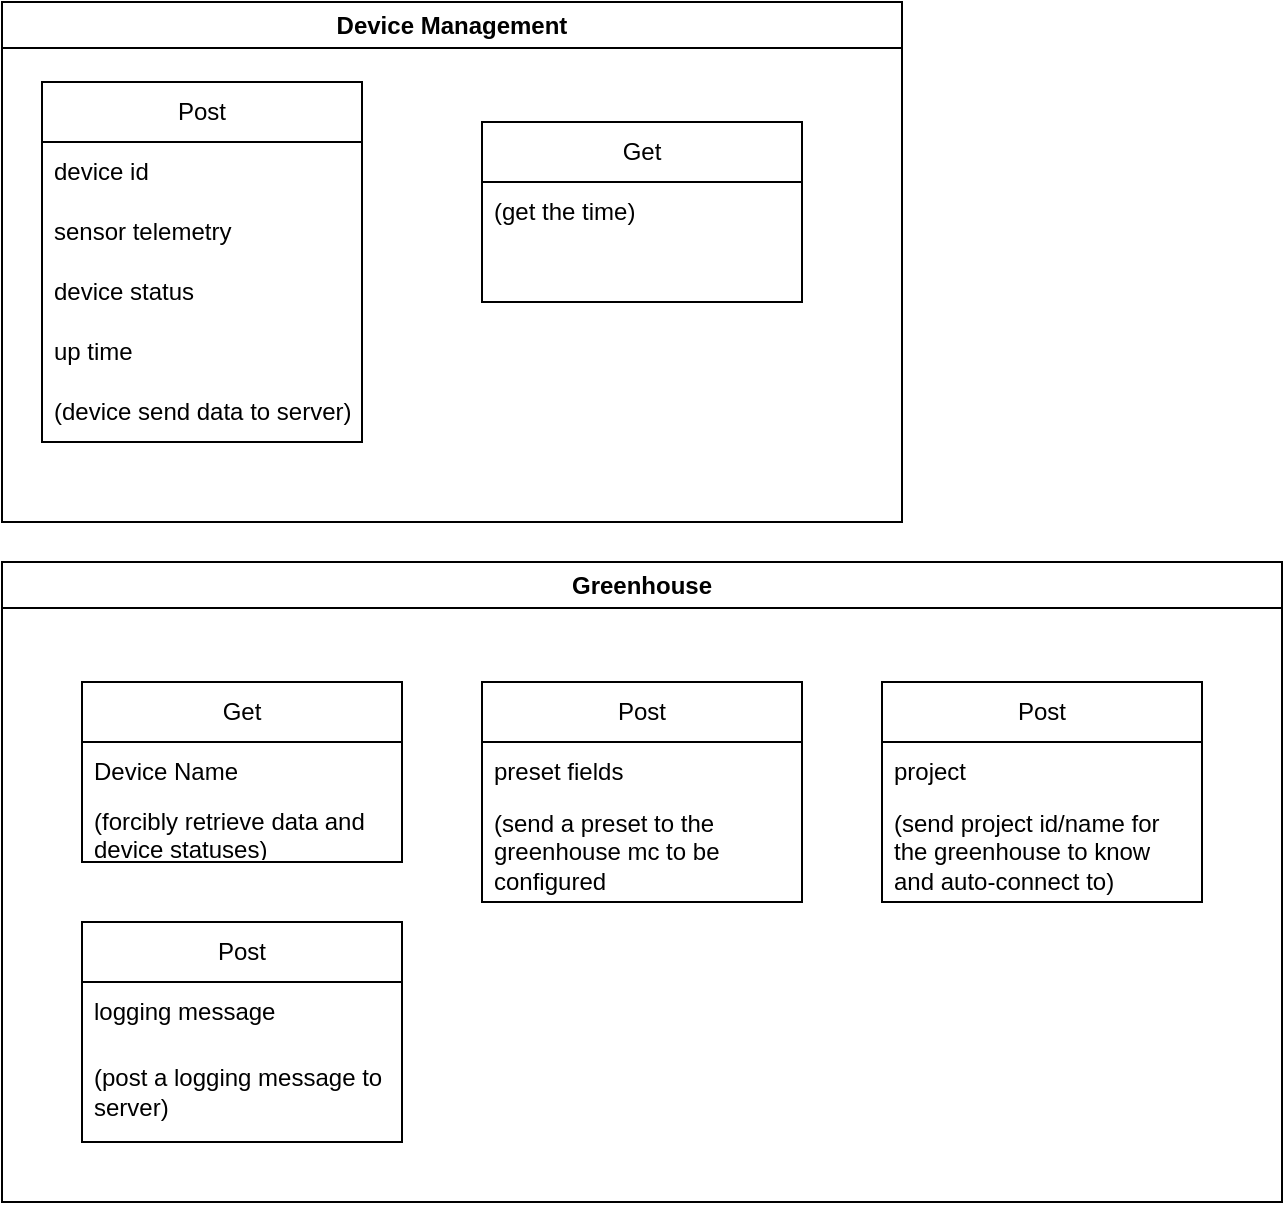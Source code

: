 <mxfile>
    <diagram name="Page-1" id="lcszpRlAlqd_44y9R2mu">
        <mxGraphModel dx="1060" dy="517" grid="1" gridSize="10" guides="1" tooltips="1" connect="1" arrows="1" fold="1" page="1" pageScale="1" pageWidth="700" pageHeight="700" math="0" shadow="0">
            <root>
                <mxCell id="0"/>
                <mxCell id="1" parent="0"/>
                <mxCell id="POZ5QmqxWhzpMztkmre2-1" value="Device Management" style="swimlane;whiteSpace=wrap;html=1;" parent="1" vertex="1">
                    <mxGeometry x="30" y="40" width="450" height="260" as="geometry"/>
                </mxCell>
                <mxCell id="POZ5QmqxWhzpMztkmre2-5" value="Get" style="swimlane;fontStyle=0;childLayout=stackLayout;horizontal=1;startSize=30;horizontalStack=0;resizeParent=1;resizeParentMax=0;resizeLast=0;collapsible=1;marginBottom=0;whiteSpace=wrap;html=1;" parent="POZ5QmqxWhzpMztkmre2-1" vertex="1">
                    <mxGeometry x="240" y="60" width="160" height="90" as="geometry"/>
                </mxCell>
                <mxCell id="POZ5QmqxWhzpMztkmre2-6" value="(get the time)" style="text;strokeColor=none;fillColor=none;align=left;verticalAlign=middle;spacingLeft=4;spacingRight=4;overflow=hidden;points=[[0,0.5],[1,0.5]];portConstraint=eastwest;rotatable=0;whiteSpace=wrap;html=1;" parent="POZ5QmqxWhzpMztkmre2-5" vertex="1">
                    <mxGeometry y="30" width="160" height="30" as="geometry"/>
                </mxCell>
                <mxCell id="POZ5QmqxWhzpMztkmre2-7" style="text;strokeColor=none;fillColor=none;align=left;verticalAlign=middle;spacingLeft=4;spacingRight=4;overflow=hidden;points=[[0,0.5],[1,0.5]];portConstraint=eastwest;rotatable=0;whiteSpace=wrap;html=1;" parent="POZ5QmqxWhzpMztkmre2-5" vertex="1">
                    <mxGeometry y="60" width="160" height="30" as="geometry"/>
                </mxCell>
                <mxCell id="POZ5QmqxWhzpMztkmre2-11" value="Post" style="swimlane;fontStyle=0;childLayout=stackLayout;horizontal=1;startSize=30;horizontalStack=0;resizeParent=1;resizeParentMax=0;resizeLast=0;collapsible=1;marginBottom=0;whiteSpace=wrap;html=1;" parent="POZ5QmqxWhzpMztkmre2-1" vertex="1">
                    <mxGeometry x="20" y="40" width="160" height="180" as="geometry"/>
                </mxCell>
                <mxCell id="POZ5QmqxWhzpMztkmre2-12" value="device id" style="text;strokeColor=none;fillColor=none;align=left;verticalAlign=middle;spacingLeft=4;spacingRight=4;overflow=hidden;points=[[0,0.5],[1,0.5]];portConstraint=eastwest;rotatable=0;whiteSpace=wrap;html=1;" parent="POZ5QmqxWhzpMztkmre2-11" vertex="1">
                    <mxGeometry y="30" width="160" height="30" as="geometry"/>
                </mxCell>
                <mxCell id="POZ5QmqxWhzpMztkmre2-13" value="sensor telemetry" style="text;strokeColor=none;fillColor=none;align=left;verticalAlign=middle;spacingLeft=4;spacingRight=4;overflow=hidden;points=[[0,0.5],[1,0.5]];portConstraint=eastwest;rotatable=0;whiteSpace=wrap;html=1;" parent="POZ5QmqxWhzpMztkmre2-11" vertex="1">
                    <mxGeometry y="60" width="160" height="30" as="geometry"/>
                </mxCell>
                <mxCell id="POZ5QmqxWhzpMztkmre2-14" value="device status" style="text;strokeColor=none;fillColor=none;align=left;verticalAlign=middle;spacingLeft=4;spacingRight=4;overflow=hidden;points=[[0,0.5],[1,0.5]];portConstraint=eastwest;rotatable=0;whiteSpace=wrap;html=1;" parent="POZ5QmqxWhzpMztkmre2-11" vertex="1">
                    <mxGeometry y="90" width="160" height="30" as="geometry"/>
                </mxCell>
                <mxCell id="POZ5QmqxWhzpMztkmre2-40" value="up time" style="text;strokeColor=none;fillColor=none;align=left;verticalAlign=middle;spacingLeft=4;spacingRight=4;overflow=hidden;points=[[0,0.5],[1,0.5]];portConstraint=eastwest;rotatable=0;whiteSpace=wrap;html=1;" parent="POZ5QmqxWhzpMztkmre2-11" vertex="1">
                    <mxGeometry y="120" width="160" height="30" as="geometry"/>
                </mxCell>
                <mxCell id="POZ5QmqxWhzpMztkmre2-15" value="(device send data to server)" style="text;strokeColor=none;fillColor=none;align=left;verticalAlign=middle;spacingLeft=4;spacingRight=4;overflow=hidden;points=[[0,0.5],[1,0.5]];portConstraint=eastwest;rotatable=0;whiteSpace=wrap;html=1;" parent="POZ5QmqxWhzpMztkmre2-11" vertex="1">
                    <mxGeometry y="150" width="160" height="30" as="geometry"/>
                </mxCell>
                <mxCell id="POZ5QmqxWhzpMztkmre2-19" value="Greenhouse" style="swimlane;whiteSpace=wrap;html=1;" parent="1" vertex="1">
                    <mxGeometry x="30" y="320" width="640" height="320" as="geometry"/>
                </mxCell>
                <mxCell id="POZ5QmqxWhzpMztkmre2-20" value="Get" style="swimlane;fontStyle=0;childLayout=stackLayout;horizontal=1;startSize=30;horizontalStack=0;resizeParent=1;resizeParentMax=0;resizeLast=0;collapsible=1;marginBottom=0;whiteSpace=wrap;html=1;" parent="POZ5QmqxWhzpMztkmre2-19" vertex="1">
                    <mxGeometry x="40" y="60" width="160" height="90" as="geometry"/>
                </mxCell>
                <mxCell id="POZ5QmqxWhzpMztkmre2-21" value="Device Name" style="text;strokeColor=none;fillColor=none;align=left;verticalAlign=middle;spacingLeft=4;spacingRight=4;overflow=hidden;points=[[0,0.5],[1,0.5]];portConstraint=eastwest;rotatable=0;whiteSpace=wrap;html=1;" parent="POZ5QmqxWhzpMztkmre2-20" vertex="1">
                    <mxGeometry y="30" width="160" height="30" as="geometry"/>
                </mxCell>
                <mxCell id="POZ5QmqxWhzpMztkmre2-22" value="(forcibly retrieve data and device statuses)" style="text;strokeColor=none;fillColor=none;align=left;verticalAlign=middle;spacingLeft=4;spacingRight=4;overflow=hidden;points=[[0,0.5],[1,0.5]];portConstraint=eastwest;rotatable=0;whiteSpace=wrap;html=1;" parent="POZ5QmqxWhzpMztkmre2-20" vertex="1">
                    <mxGeometry y="60" width="160" height="30" as="geometry"/>
                </mxCell>
                <mxCell id="POZ5QmqxWhzpMztkmre2-29" value="Post" style="swimlane;fontStyle=0;childLayout=stackLayout;horizontal=1;startSize=30;horizontalStack=0;resizeParent=1;resizeParentMax=0;resizeLast=0;collapsible=1;marginBottom=0;whiteSpace=wrap;html=1;" parent="POZ5QmqxWhzpMztkmre2-19" vertex="1">
                    <mxGeometry x="240" y="60" width="160" height="110" as="geometry"/>
                </mxCell>
                <mxCell id="POZ5QmqxWhzpMztkmre2-30" value="preset fields" style="text;strokeColor=none;fillColor=none;align=left;verticalAlign=middle;spacingLeft=4;spacingRight=4;overflow=hidden;points=[[0,0.5],[1,0.5]];portConstraint=eastwest;rotatable=0;whiteSpace=wrap;html=1;" parent="POZ5QmqxWhzpMztkmre2-29" vertex="1">
                    <mxGeometry y="30" width="160" height="30" as="geometry"/>
                </mxCell>
                <mxCell id="POZ5QmqxWhzpMztkmre2-33" value="(send a preset to the greenhouse mc to be configured" style="text;strokeColor=none;fillColor=none;align=left;verticalAlign=middle;spacingLeft=4;spacingRight=4;overflow=hidden;points=[[0,0.5],[1,0.5]];portConstraint=eastwest;rotatable=0;whiteSpace=wrap;html=1;" parent="POZ5QmqxWhzpMztkmre2-29" vertex="1">
                    <mxGeometry y="60" width="160" height="50" as="geometry"/>
                </mxCell>
                <mxCell id="POZ5QmqxWhzpMztkmre2-37" value="Post" style="swimlane;fontStyle=0;childLayout=stackLayout;horizontal=1;startSize=30;horizontalStack=0;resizeParent=1;resizeParentMax=0;resizeLast=0;collapsible=1;marginBottom=0;whiteSpace=wrap;html=1;" parent="POZ5QmqxWhzpMztkmre2-19" vertex="1">
                    <mxGeometry x="440" y="60" width="160" height="110" as="geometry"/>
                </mxCell>
                <mxCell id="POZ5QmqxWhzpMztkmre2-38" value="project" style="text;strokeColor=none;fillColor=none;align=left;verticalAlign=middle;spacingLeft=4;spacingRight=4;overflow=hidden;points=[[0,0.5],[1,0.5]];portConstraint=eastwest;rotatable=0;whiteSpace=wrap;html=1;" parent="POZ5QmqxWhzpMztkmre2-37" vertex="1">
                    <mxGeometry y="30" width="160" height="30" as="geometry"/>
                </mxCell>
                <mxCell id="POZ5QmqxWhzpMztkmre2-39" value="(send project id/name for the greenhouse to know and auto-connect to)" style="text;strokeColor=none;fillColor=none;align=left;verticalAlign=middle;spacingLeft=4;spacingRight=4;overflow=hidden;points=[[0,0.5],[1,0.5]];portConstraint=eastwest;rotatable=0;whiteSpace=wrap;html=1;" parent="POZ5QmqxWhzpMztkmre2-37" vertex="1">
                    <mxGeometry y="60" width="160" height="50" as="geometry"/>
                </mxCell>
                <mxCell id="2" value="Post" style="swimlane;fontStyle=0;childLayout=stackLayout;horizontal=1;startSize=30;horizontalStack=0;resizeParent=1;resizeParentMax=0;resizeLast=0;collapsible=1;marginBottom=0;whiteSpace=wrap;html=1;" vertex="1" parent="POZ5QmqxWhzpMztkmre2-19">
                    <mxGeometry x="40" y="180" width="160" height="110" as="geometry"/>
                </mxCell>
                <mxCell id="3" value="logging message" style="text;strokeColor=none;fillColor=none;align=left;verticalAlign=middle;spacingLeft=4;spacingRight=4;overflow=hidden;points=[[0,0.5],[1,0.5]];portConstraint=eastwest;rotatable=0;whiteSpace=wrap;html=1;" vertex="1" parent="2">
                    <mxGeometry y="30" width="160" height="30" as="geometry"/>
                </mxCell>
                <mxCell id="4" value="(post a logging message to server)" style="text;strokeColor=none;fillColor=none;align=left;verticalAlign=middle;spacingLeft=4;spacingRight=4;overflow=hidden;points=[[0,0.5],[1,0.5]];portConstraint=eastwest;rotatable=0;whiteSpace=wrap;html=1;" vertex="1" parent="2">
                    <mxGeometry y="60" width="160" height="50" as="geometry"/>
                </mxCell>
            </root>
        </mxGraphModel>
    </diagram>
</mxfile>